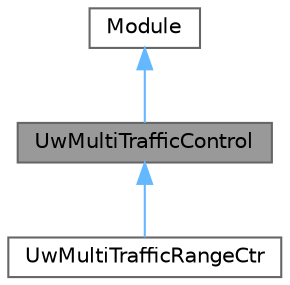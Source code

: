 digraph "UwMultiTrafficControl"
{
 // LATEX_PDF_SIZE
  bgcolor="transparent";
  edge [fontname=Helvetica,fontsize=10,labelfontname=Helvetica,labelfontsize=10];
  node [fontname=Helvetica,fontsize=10,shape=box,height=0.2,width=0.4];
  Node1 [id="Node000001",label="UwMultiTrafficControl",height=0.2,width=0.4,color="gray40", fillcolor="grey60", style="filled", fontcolor="black",tooltip="Class used to represents the UwMultiTrafficControl layer of a node."];
  Node2 -> Node1 [id="edge1_Node000001_Node000002",dir="back",color="steelblue1",style="solid",tooltip=" "];
  Node2 [id="Node000002",label="Module",height=0.2,width=0.4,color="gray40", fillcolor="white", style="filled",tooltip=" "];
  Node1 -> Node3 [id="edge2_Node000001_Node000003",dir="back",color="steelblue1",style="solid",tooltip=" "];
  Node3 [id="Node000003",label="UwMultiTrafficRangeCtr",height=0.2,width=0.4,color="gray40", fillcolor="white", style="filled",URL="$classUwMultiTrafficRangeCtr.html",tooltip="Class used to represents the UwMultiTrafficRangeCtr layer of a node."];
}
